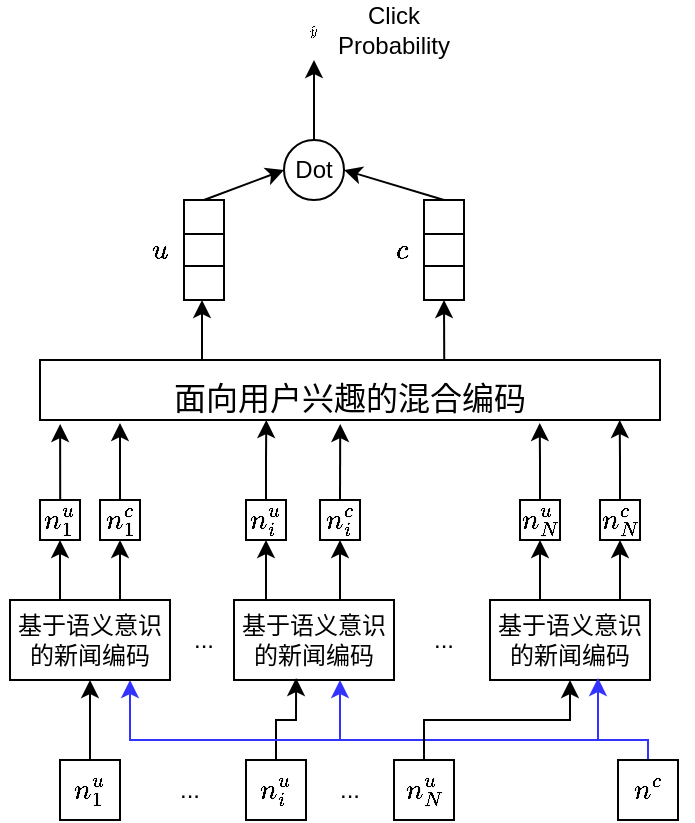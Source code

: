 <mxfile version="16.2.4" type="github">
  <diagram id="g-GTH3m1mprbBZ8mFjRG" name="Page-1">
    <mxGraphModel dx="946" dy="508" grid="1" gridSize="10" guides="1" tooltips="1" connect="1" arrows="1" fold="1" page="1" pageScale="1" pageWidth="827" pageHeight="1169" math="1" shadow="0">
      <root>
        <mxCell id="0" />
        <mxCell id="1" parent="0" />
        <mxCell id="FSb0OSq2DILK62HOMhFQ-8" style="edgeStyle=orthogonalEdgeStyle;rounded=0;orthogonalLoop=1;jettySize=auto;html=1;entryX=0.5;entryY=1;entryDx=0;entryDy=0;" edge="1" parent="1" source="qfDMOs3huDskI0j0CrZW-1" target="FSb0OSq2DILK62HOMhFQ-3">
          <mxGeometry relative="1" as="geometry" />
        </mxCell>
        <mxCell id="qfDMOs3huDskI0j0CrZW-1" value="" style="rounded=0;whiteSpace=wrap;html=1;" parent="1" vertex="1">
          <mxGeometry x="175" y="410" width="30" height="30" as="geometry" />
        </mxCell>
        <mxCell id="FSb0OSq2DILK62HOMhFQ-15" style="edgeStyle=orthogonalEdgeStyle;rounded=0;orthogonalLoop=1;jettySize=auto;html=1;exitX=0.5;exitY=0;exitDx=0;exitDy=0;entryX=0.388;entryY=0.975;entryDx=0;entryDy=0;entryPerimeter=0;" edge="1" parent="1" source="qfDMOs3huDskI0j0CrZW-2" target="FSb0OSq2DILK62HOMhFQ-4">
          <mxGeometry relative="1" as="geometry" />
        </mxCell>
        <mxCell id="qfDMOs3huDskI0j0CrZW-2" value="" style="rounded=0;whiteSpace=wrap;html=1;" parent="1" vertex="1">
          <mxGeometry x="268" y="410" width="30" height="30" as="geometry" />
        </mxCell>
        <mxCell id="FSb0OSq2DILK62HOMhFQ-43" style="edgeStyle=orthogonalEdgeStyle;rounded=0;orthogonalLoop=1;jettySize=auto;html=1;strokeColor=#000000;entryX=0.026;entryY=1.05;entryDx=0;entryDy=0;entryPerimeter=0;" edge="1" parent="1">
          <mxGeometry relative="1" as="geometry">
            <mxPoint x="177" y="280" as="sourcePoint" />
            <mxPoint x="175.06" y="242" as="targetPoint" />
          </mxGeometry>
        </mxCell>
        <mxCell id="qfDMOs3huDskI0j0CrZW-3" value="$$n^u_1$$" style="rounded=0;whiteSpace=wrap;html=1;" parent="1" vertex="1">
          <mxGeometry x="165" y="280" width="20" height="20" as="geometry" />
        </mxCell>
        <mxCell id="qfDMOs3huDskI0j0CrZW-7" value="..." style="text;html=1;strokeColor=none;fillColor=none;align=center;verticalAlign=middle;whiteSpace=wrap;rounded=0;" parent="1" vertex="1">
          <mxGeometry x="232" y="340" width="30" height="20" as="geometry" />
        </mxCell>
        <mxCell id="FSb0OSq2DILK62HOMhFQ-17" style="edgeStyle=orthogonalEdgeStyle;rounded=0;orthogonalLoop=1;jettySize=auto;html=1;entryX=0.75;entryY=1;entryDx=0;entryDy=0;strokeColor=#3333FF;" edge="1" parent="1" source="FSb0OSq2DILK62HOMhFQ-1" target="FSb0OSq2DILK62HOMhFQ-3">
          <mxGeometry relative="1" as="geometry">
            <Array as="points">
              <mxPoint x="469" y="400" />
              <mxPoint x="210" y="400" />
            </Array>
          </mxGeometry>
        </mxCell>
        <mxCell id="FSb0OSq2DILK62HOMhFQ-1" value="" style="rounded=0;whiteSpace=wrap;html=1;" vertex="1" parent="1">
          <mxGeometry x="454" y="410" width="30" height="30" as="geometry" />
        </mxCell>
        <mxCell id="FSb0OSq2DILK62HOMhFQ-35" style="edgeStyle=orthogonalEdgeStyle;rounded=0;orthogonalLoop=1;jettySize=auto;html=1;entryX=0.5;entryY=1;entryDx=0;entryDy=0;strokeColor=#000000;" edge="1" parent="1" source="FSb0OSq2DILK62HOMhFQ-3" target="qfDMOs3huDskI0j0CrZW-3">
          <mxGeometry relative="1" as="geometry">
            <Array as="points">
              <mxPoint x="175" y="320" />
              <mxPoint x="175" y="320" />
            </Array>
          </mxGeometry>
        </mxCell>
        <mxCell id="FSb0OSq2DILK62HOMhFQ-36" style="edgeStyle=orthogonalEdgeStyle;rounded=0;orthogonalLoop=1;jettySize=auto;html=1;exitX=0.5;exitY=0;exitDx=0;exitDy=0;entryX=0.5;entryY=1;entryDx=0;entryDy=0;strokeColor=#000000;" edge="1" parent="1" source="FSb0OSq2DILK62HOMhFQ-3" target="FSb0OSq2DILK62HOMhFQ-28">
          <mxGeometry relative="1" as="geometry" />
        </mxCell>
        <mxCell id="FSb0OSq2DILK62HOMhFQ-3" value="基于语义意识的新闻编码" style="text;html=1;strokeColor=default;fillColor=none;align=center;verticalAlign=middle;whiteSpace=wrap;rounded=0;" vertex="1" parent="1">
          <mxGeometry x="150" y="330" width="80" height="40" as="geometry" />
        </mxCell>
        <mxCell id="FSb0OSq2DILK62HOMhFQ-37" style="edgeStyle=orthogonalEdgeStyle;rounded=0;orthogonalLoop=1;jettySize=auto;html=1;entryX=0.5;entryY=1;entryDx=0;entryDy=0;strokeColor=#000000;" edge="1" parent="1" source="FSb0OSq2DILK62HOMhFQ-4" target="FSb0OSq2DILK62HOMhFQ-29">
          <mxGeometry relative="1" as="geometry">
            <Array as="points">
              <mxPoint x="278" y="320" />
              <mxPoint x="278" y="320" />
            </Array>
          </mxGeometry>
        </mxCell>
        <mxCell id="FSb0OSq2DILK62HOMhFQ-38" style="edgeStyle=orthogonalEdgeStyle;rounded=0;orthogonalLoop=1;jettySize=auto;html=1;entryX=0.5;entryY=1;entryDx=0;entryDy=0;strokeColor=#000000;" edge="1" parent="1" source="FSb0OSq2DILK62HOMhFQ-4" target="FSb0OSq2DILK62HOMhFQ-30">
          <mxGeometry relative="1" as="geometry">
            <Array as="points">
              <mxPoint x="315" y="320" />
              <mxPoint x="315" y="320" />
            </Array>
          </mxGeometry>
        </mxCell>
        <mxCell id="FSb0OSq2DILK62HOMhFQ-4" value="基于语义意识的新闻编码" style="text;html=1;strokeColor=default;fillColor=none;align=center;verticalAlign=middle;whiteSpace=wrap;rounded=0;" vertex="1" parent="1">
          <mxGeometry x="262" y="330" width="80" height="40" as="geometry" />
        </mxCell>
        <mxCell id="FSb0OSq2DILK62HOMhFQ-39" style="edgeStyle=orthogonalEdgeStyle;rounded=0;orthogonalLoop=1;jettySize=auto;html=1;exitX=0.25;exitY=0;exitDx=0;exitDy=0;entryX=0.5;entryY=1;entryDx=0;entryDy=0;strokeColor=#000000;" edge="1" parent="1" source="FSb0OSq2DILK62HOMhFQ-5" target="FSb0OSq2DILK62HOMhFQ-31">
          <mxGeometry relative="1" as="geometry" />
        </mxCell>
        <mxCell id="FSb0OSq2DILK62HOMhFQ-40" style="edgeStyle=orthogonalEdgeStyle;rounded=0;orthogonalLoop=1;jettySize=auto;html=1;exitX=0.75;exitY=0;exitDx=0;exitDy=0;entryX=0.5;entryY=1;entryDx=0;entryDy=0;strokeColor=#000000;" edge="1" parent="1" source="FSb0OSq2DILK62HOMhFQ-5" target="FSb0OSq2DILK62HOMhFQ-32">
          <mxGeometry relative="1" as="geometry" />
        </mxCell>
        <mxCell id="FSb0OSq2DILK62HOMhFQ-5" value="基于语义意识的新闻编码" style="text;html=1;strokeColor=default;fillColor=none;align=center;verticalAlign=middle;whiteSpace=wrap;rounded=0;" vertex="1" parent="1">
          <mxGeometry x="390" y="330" width="80" height="40" as="geometry" />
        </mxCell>
        <mxCell id="FSb0OSq2DILK62HOMhFQ-16" style="edgeStyle=orthogonalEdgeStyle;rounded=0;orthogonalLoop=1;jettySize=auto;html=1;entryX=0.5;entryY=1;entryDx=0;entryDy=0;" edge="1" parent="1" source="FSb0OSq2DILK62HOMhFQ-6" target="FSb0OSq2DILK62HOMhFQ-5">
          <mxGeometry relative="1" as="geometry">
            <Array as="points">
              <mxPoint x="357" y="390" />
              <mxPoint x="430" y="390" />
            </Array>
          </mxGeometry>
        </mxCell>
        <mxCell id="FSb0OSq2DILK62HOMhFQ-6" value="" style="rounded=0;whiteSpace=wrap;html=1;" vertex="1" parent="1">
          <mxGeometry x="342" y="410" width="30" height="30" as="geometry" />
        </mxCell>
        <mxCell id="FSb0OSq2DILK62HOMhFQ-13" value="..." style="text;html=1;strokeColor=none;fillColor=none;align=center;verticalAlign=middle;whiteSpace=wrap;rounded=0;" vertex="1" parent="1">
          <mxGeometry x="352" y="340" width="30" height="20" as="geometry" />
        </mxCell>
        <mxCell id="FSb0OSq2DILK62HOMhFQ-18" value="" style="endArrow=classic;html=1;rounded=0;strokeColor=#3333FF;" edge="1" parent="1">
          <mxGeometry width="50" height="50" relative="1" as="geometry">
            <mxPoint x="315" y="400" as="sourcePoint" />
            <mxPoint x="315" y="370" as="targetPoint" />
          </mxGeometry>
        </mxCell>
        <mxCell id="FSb0OSq2DILK62HOMhFQ-19" value="" style="endArrow=classic;html=1;rounded=0;strokeColor=#3333FF;entryX=0.675;entryY=0.975;entryDx=0;entryDy=0;entryPerimeter=0;" edge="1" parent="1" target="FSb0OSq2DILK62HOMhFQ-5">
          <mxGeometry width="50" height="50" relative="1" as="geometry">
            <mxPoint x="444" y="400" as="sourcePoint" />
            <mxPoint x="325" y="380" as="targetPoint" />
          </mxGeometry>
        </mxCell>
        <mxCell id="FSb0OSq2DILK62HOMhFQ-21" value="..." style="text;html=1;strokeColor=none;fillColor=none;align=center;verticalAlign=middle;whiteSpace=wrap;rounded=0;" vertex="1" parent="1">
          <mxGeometry x="225" y="415" width="30" height="20" as="geometry" />
        </mxCell>
        <mxCell id="FSb0OSq2DILK62HOMhFQ-22" value="..." style="text;html=1;strokeColor=none;fillColor=none;align=center;verticalAlign=middle;whiteSpace=wrap;rounded=0;" vertex="1" parent="1">
          <mxGeometry x="305" y="415" width="30" height="20" as="geometry" />
        </mxCell>
        <mxCell id="FSb0OSq2DILK62HOMhFQ-23" value="$$n^u_1$$" style="text;html=1;strokeColor=none;fillColor=none;align=center;verticalAlign=middle;whiteSpace=wrap;rounded=0;" vertex="1" parent="1">
          <mxGeometry x="175" y="412.5" width="30" height="25" as="geometry" />
        </mxCell>
        <mxCell id="FSb0OSq2DILK62HOMhFQ-24" value="$$n^u_i$$" style="text;html=1;strokeColor=none;fillColor=none;align=center;verticalAlign=middle;whiteSpace=wrap;rounded=0;" vertex="1" parent="1">
          <mxGeometry x="268" y="410" width="30" height="30" as="geometry" />
        </mxCell>
        <mxCell id="FSb0OSq2DILK62HOMhFQ-25" value="$$n^u_N$$" style="text;html=1;strokeColor=none;fillColor=none;align=center;verticalAlign=middle;whiteSpace=wrap;rounded=0;" vertex="1" parent="1">
          <mxGeometry x="342" y="410" width="30" height="30" as="geometry" />
        </mxCell>
        <mxCell id="FSb0OSq2DILK62HOMhFQ-26" value="$$n^c$$" style="text;html=1;strokeColor=none;fillColor=none;align=center;verticalAlign=middle;whiteSpace=wrap;rounded=0;" vertex="1" parent="1">
          <mxGeometry x="454" y="410" width="30" height="30" as="geometry" />
        </mxCell>
        <mxCell id="FSb0OSq2DILK62HOMhFQ-44" style="edgeStyle=orthogonalEdgeStyle;rounded=0;orthogonalLoop=1;jettySize=auto;html=1;entryX=0.129;entryY=1.05;entryDx=0;entryDy=0;entryPerimeter=0;strokeColor=#000000;" edge="1" parent="1" source="FSb0OSq2DILK62HOMhFQ-28" target="FSb0OSq2DILK62HOMhFQ-42">
          <mxGeometry relative="1" as="geometry" />
        </mxCell>
        <mxCell id="FSb0OSq2DILK62HOMhFQ-28" value="$$n^c_1$$" style="rounded=0;whiteSpace=wrap;html=1;" vertex="1" parent="1">
          <mxGeometry x="195" y="280" width="20" height="20" as="geometry" />
        </mxCell>
        <mxCell id="FSb0OSq2DILK62HOMhFQ-46" style="edgeStyle=orthogonalEdgeStyle;rounded=0;orthogonalLoop=1;jettySize=auto;html=1;entryX=0.365;entryY=1;entryDx=0;entryDy=0;entryPerimeter=0;strokeColor=#000000;" edge="1" parent="1" source="FSb0OSq2DILK62HOMhFQ-29" target="FSb0OSq2DILK62HOMhFQ-42">
          <mxGeometry relative="1" as="geometry" />
        </mxCell>
        <mxCell id="FSb0OSq2DILK62HOMhFQ-29" value="$$n^u_i$$" style="rounded=0;whiteSpace=wrap;html=1;" vertex="1" parent="1">
          <mxGeometry x="268" y="280" width="20" height="20" as="geometry" />
        </mxCell>
        <mxCell id="FSb0OSq2DILK62HOMhFQ-47" style="edgeStyle=orthogonalEdgeStyle;rounded=0;orthogonalLoop=1;jettySize=auto;html=1;exitX=0.5;exitY=0;exitDx=0;exitDy=0;entryX=0.481;entryY=1.05;entryDx=0;entryDy=0;strokeColor=#000000;entryPerimeter=0;" edge="1" parent="1" source="FSb0OSq2DILK62HOMhFQ-30">
          <mxGeometry relative="1" as="geometry">
            <mxPoint x="316" y="280" as="sourcePoint" />
            <mxPoint x="315.11" y="242" as="targetPoint" />
          </mxGeometry>
        </mxCell>
        <mxCell id="FSb0OSq2DILK62HOMhFQ-30" value="$$n^c_i$$" style="rounded=0;whiteSpace=wrap;html=1;" vertex="1" parent="1">
          <mxGeometry x="305" y="280" width="20" height="20" as="geometry" />
        </mxCell>
        <mxCell id="FSb0OSq2DILK62HOMhFQ-48" style="edgeStyle=orthogonalEdgeStyle;rounded=0;orthogonalLoop=1;jettySize=auto;html=1;entryX=0.806;entryY=1.05;entryDx=0;entryDy=0;entryPerimeter=0;strokeColor=#000000;" edge="1" parent="1" source="FSb0OSq2DILK62HOMhFQ-31" target="FSb0OSq2DILK62HOMhFQ-42">
          <mxGeometry relative="1" as="geometry" />
        </mxCell>
        <mxCell id="FSb0OSq2DILK62HOMhFQ-31" value="$$n^u_N$$" style="rounded=0;whiteSpace=wrap;html=1;" vertex="1" parent="1">
          <mxGeometry x="405" y="280" width="20" height="20" as="geometry" />
        </mxCell>
        <mxCell id="FSb0OSq2DILK62HOMhFQ-50" style="edgeStyle=orthogonalEdgeStyle;rounded=0;orthogonalLoop=1;jettySize=auto;html=1;exitX=0.5;exitY=0;exitDx=0;exitDy=0;entryX=0.935;entryY=1;entryDx=0;entryDy=0;entryPerimeter=0;strokeColor=#000000;" edge="1" parent="1" source="FSb0OSq2DILK62HOMhFQ-32" target="FSb0OSq2DILK62HOMhFQ-42">
          <mxGeometry relative="1" as="geometry" />
        </mxCell>
        <mxCell id="FSb0OSq2DILK62HOMhFQ-32" value="$$n^c_N$$" style="rounded=0;whiteSpace=wrap;html=1;" vertex="1" parent="1">
          <mxGeometry x="445" y="280" width="20" height="20" as="geometry" />
        </mxCell>
        <mxCell id="FSb0OSq2DILK62HOMhFQ-71" style="edgeStyle=orthogonalEdgeStyle;rounded=0;orthogonalLoop=1;jettySize=auto;html=1;exitX=0.25;exitY=0;exitDx=0;exitDy=0;entryX=0.25;entryY=1;entryDx=0;entryDy=0;strokeColor=#000000;" edge="1" parent="1" source="FSb0OSq2DILK62HOMhFQ-42">
          <mxGeometry relative="1" as="geometry">
            <mxPoint x="246.5" y="210" as="sourcePoint" />
            <mxPoint x="246" y="180" as="targetPoint" />
          </mxGeometry>
        </mxCell>
        <mxCell id="FSb0OSq2DILK62HOMhFQ-72" style="edgeStyle=orthogonalEdgeStyle;rounded=0;orthogonalLoop=1;jettySize=auto;html=1;exitX=0.652;exitY=0;exitDx=0;exitDy=0;entryX=0.5;entryY=1;entryDx=0;entryDy=0;entryPerimeter=0;strokeColor=#000000;exitPerimeter=0;" edge="1" parent="1" source="FSb0OSq2DILK62HOMhFQ-42" target="FSb0OSq2DILK62HOMhFQ-68">
          <mxGeometry relative="1" as="geometry" />
        </mxCell>
        <mxCell id="FSb0OSq2DILK62HOMhFQ-42" value="&lt;p class=&quot;MsoNormal&quot; style=&quot;margin: 6pt 0cm 0cm ; text-align: justify ; font-size: 10.5pt ; font-family: &amp;#34;dengxian&amp;#34;&quot;&gt;&lt;span style=&quot;font-size: 12pt&quot;&gt;面向用户兴趣的混合编码&lt;span lang=&quot;EN-US&quot; style=&quot;color: red&quot;&gt;&lt;/span&gt;&lt;/span&gt;&lt;/p&gt;" style="rounded=0;whiteSpace=wrap;html=1;strokeColor=default;fillColor=none;" vertex="1" parent="1">
          <mxGeometry x="165" y="210" width="310" height="30" as="geometry" />
        </mxCell>
        <mxCell id="FSb0OSq2DILK62HOMhFQ-56" value="" style="shape=table;startSize=0;container=1;collapsible=0;childLayout=tableLayout;strokeColor=default;fillColor=none;" vertex="1" parent="1">
          <mxGeometry x="237" y="130" width="20" height="50" as="geometry" />
        </mxCell>
        <mxCell id="FSb0OSq2DILK62HOMhFQ-57" value="" style="shape=tableRow;horizontal=0;startSize=0;swimlaneHead=0;swimlaneBody=0;top=0;left=0;bottom=0;right=0;collapsible=0;dropTarget=0;fillColor=none;points=[[0,0.5],[1,0.5]];portConstraint=eastwest;strokeColor=default;" vertex="1" parent="FSb0OSq2DILK62HOMhFQ-56">
          <mxGeometry width="20" height="17" as="geometry" />
        </mxCell>
        <mxCell id="FSb0OSq2DILK62HOMhFQ-58" value="" style="shape=partialRectangle;html=1;whiteSpace=wrap;connectable=0;overflow=hidden;fillColor=none;top=0;left=0;bottom=0;right=0;pointerEvents=1;strokeColor=default;" vertex="1" parent="FSb0OSq2DILK62HOMhFQ-57">
          <mxGeometry width="20" height="17" as="geometry">
            <mxRectangle width="20" height="17" as="alternateBounds" />
          </mxGeometry>
        </mxCell>
        <mxCell id="FSb0OSq2DILK62HOMhFQ-59" value="" style="shape=tableRow;horizontal=0;startSize=0;swimlaneHead=0;swimlaneBody=0;top=0;left=0;bottom=0;right=0;collapsible=0;dropTarget=0;fillColor=none;points=[[0,0.5],[1,0.5]];portConstraint=eastwest;strokeColor=default;" vertex="1" parent="FSb0OSq2DILK62HOMhFQ-56">
          <mxGeometry y="17" width="20" height="16" as="geometry" />
        </mxCell>
        <mxCell id="FSb0OSq2DILK62HOMhFQ-60" value="" style="shape=partialRectangle;html=1;whiteSpace=wrap;connectable=0;overflow=hidden;fillColor=none;top=0;left=0;bottom=0;right=0;pointerEvents=1;strokeColor=default;" vertex="1" parent="FSb0OSq2DILK62HOMhFQ-59">
          <mxGeometry width="20" height="16" as="geometry">
            <mxRectangle width="20" height="16" as="alternateBounds" />
          </mxGeometry>
        </mxCell>
        <mxCell id="FSb0OSq2DILK62HOMhFQ-61" value="" style="shape=tableRow;horizontal=0;startSize=0;swimlaneHead=0;swimlaneBody=0;top=0;left=0;bottom=0;right=0;collapsible=0;dropTarget=0;fillColor=none;points=[[0,0.5],[1,0.5]];portConstraint=eastwest;strokeColor=default;" vertex="1" parent="FSb0OSq2DILK62HOMhFQ-56">
          <mxGeometry y="33" width="20" height="17" as="geometry" />
        </mxCell>
        <mxCell id="FSb0OSq2DILK62HOMhFQ-62" value="" style="shape=partialRectangle;html=1;whiteSpace=wrap;connectable=0;overflow=hidden;fillColor=none;top=0;left=0;bottom=0;right=0;pointerEvents=1;strokeColor=default;" vertex="1" parent="FSb0OSq2DILK62HOMhFQ-61">
          <mxGeometry width="20" height="17" as="geometry">
            <mxRectangle width="20" height="17" as="alternateBounds" />
          </mxGeometry>
        </mxCell>
        <mxCell id="FSb0OSq2DILK62HOMhFQ-63" value="" style="shape=table;startSize=0;container=1;collapsible=0;childLayout=tableLayout;strokeColor=default;fillColor=none;" vertex="1" parent="1">
          <mxGeometry x="357" y="130" width="20" height="50" as="geometry" />
        </mxCell>
        <mxCell id="FSb0OSq2DILK62HOMhFQ-64" value="" style="shape=tableRow;horizontal=0;startSize=0;swimlaneHead=0;swimlaneBody=0;top=0;left=0;bottom=0;right=0;collapsible=0;dropTarget=0;fillColor=none;points=[[0,0.5],[1,0.5]];portConstraint=eastwest;strokeColor=default;" vertex="1" parent="FSb0OSq2DILK62HOMhFQ-63">
          <mxGeometry width="20" height="17" as="geometry" />
        </mxCell>
        <mxCell id="FSb0OSq2DILK62HOMhFQ-65" value="" style="shape=partialRectangle;html=1;whiteSpace=wrap;connectable=0;overflow=hidden;fillColor=none;top=0;left=0;bottom=0;right=0;pointerEvents=1;strokeColor=default;" vertex="1" parent="FSb0OSq2DILK62HOMhFQ-64">
          <mxGeometry width="20" height="17" as="geometry">
            <mxRectangle width="20" height="17" as="alternateBounds" />
          </mxGeometry>
        </mxCell>
        <mxCell id="FSb0OSq2DILK62HOMhFQ-66" value="" style="shape=tableRow;horizontal=0;startSize=0;swimlaneHead=0;swimlaneBody=0;top=0;left=0;bottom=0;right=0;collapsible=0;dropTarget=0;fillColor=none;points=[[0,0.5],[1,0.5]];portConstraint=eastwest;strokeColor=default;" vertex="1" parent="FSb0OSq2DILK62HOMhFQ-63">
          <mxGeometry y="17" width="20" height="16" as="geometry" />
        </mxCell>
        <mxCell id="FSb0OSq2DILK62HOMhFQ-67" value="" style="shape=partialRectangle;html=1;whiteSpace=wrap;connectable=0;overflow=hidden;fillColor=none;top=0;left=0;bottom=0;right=0;pointerEvents=1;strokeColor=default;" vertex="1" parent="FSb0OSq2DILK62HOMhFQ-66">
          <mxGeometry width="20" height="16" as="geometry">
            <mxRectangle width="20" height="16" as="alternateBounds" />
          </mxGeometry>
        </mxCell>
        <mxCell id="FSb0OSq2DILK62HOMhFQ-68" value="" style="shape=tableRow;horizontal=0;startSize=0;swimlaneHead=0;swimlaneBody=0;top=0;left=0;bottom=0;right=0;collapsible=0;dropTarget=0;fillColor=none;points=[[0,0.5],[1,0.5]];portConstraint=eastwest;strokeColor=default;" vertex="1" parent="FSb0OSq2DILK62HOMhFQ-63">
          <mxGeometry y="33" width="20" height="17" as="geometry" />
        </mxCell>
        <mxCell id="FSb0OSq2DILK62HOMhFQ-69" value="" style="shape=partialRectangle;html=1;whiteSpace=wrap;connectable=0;overflow=hidden;fillColor=none;top=0;left=0;bottom=0;right=0;pointerEvents=1;strokeColor=default;" vertex="1" parent="FSb0OSq2DILK62HOMhFQ-68">
          <mxGeometry width="20" height="17" as="geometry">
            <mxRectangle width="20" height="17" as="alternateBounds" />
          </mxGeometry>
        </mxCell>
        <mxCell id="FSb0OSq2DILK62HOMhFQ-73" value="$$u$$" style="text;html=1;strokeColor=none;fillColor=none;align=center;verticalAlign=middle;whiteSpace=wrap;rounded=0;" vertex="1" parent="1">
          <mxGeometry x="195" y="140" width="60" height="30" as="geometry" />
        </mxCell>
        <mxCell id="FSb0OSq2DILK62HOMhFQ-74" value="$$c$$" style="text;html=1;strokeColor=none;fillColor=none;align=center;verticalAlign=middle;whiteSpace=wrap;rounded=0;" vertex="1" parent="1">
          <mxGeometry x="316" y="140" width="60" height="30" as="geometry" />
        </mxCell>
        <mxCell id="FSb0OSq2DILK62HOMhFQ-78" style="edgeStyle=none;rounded=0;orthogonalLoop=1;jettySize=auto;html=1;exitX=0.5;exitY=0;exitDx=0;exitDy=0;strokeColor=#000000;" edge="1" parent="1" source="FSb0OSq2DILK62HOMhFQ-75">
          <mxGeometry relative="1" as="geometry">
            <mxPoint x="302" y="60" as="targetPoint" />
          </mxGeometry>
        </mxCell>
        <mxCell id="FSb0OSq2DILK62HOMhFQ-75" value="Dot" style="ellipse;whiteSpace=wrap;html=1;aspect=fixed;strokeColor=default;fillColor=none;" vertex="1" parent="1">
          <mxGeometry x="287" y="100" width="30" height="30" as="geometry" />
        </mxCell>
        <mxCell id="FSb0OSq2DILK62HOMhFQ-76" style="rounded=0;orthogonalLoop=1;jettySize=auto;html=1;entryX=0;entryY=0.5;entryDx=0;entryDy=0;strokeColor=#000000;" edge="1" parent="1" target="FSb0OSq2DILK62HOMhFQ-75">
          <mxGeometry relative="1" as="geometry">
            <mxPoint x="247" y="130" as="sourcePoint" />
          </mxGeometry>
        </mxCell>
        <mxCell id="FSb0OSq2DILK62HOMhFQ-77" style="edgeStyle=none;rounded=0;orthogonalLoop=1;jettySize=auto;html=1;entryX=1;entryY=0.5;entryDx=0;entryDy=0;strokeColor=#000000;" edge="1" parent="1" target="FSb0OSq2DILK62HOMhFQ-75">
          <mxGeometry relative="1" as="geometry">
            <mxPoint x="367" y="130" as="sourcePoint" />
          </mxGeometry>
        </mxCell>
        <mxCell id="FSb0OSq2DILK62HOMhFQ-80" value="&lt;b style=&quot;line-height: 60%; font-size: 6px;&quot;&gt;$$\hat{y}$$&lt;/b&gt;" style="text;html=1;align=left;verticalAlign=middle;resizable=0;points=[];autosize=1;fontSize=6;" vertex="1" parent="1">
          <mxGeometry x="298.0" y="40.0" width="80" height="10" as="geometry" />
        </mxCell>
        <mxCell id="FSb0OSq2DILK62HOMhFQ-81" value="Click Probability" style="text;html=1;strokeColor=none;fillColor=none;align=center;verticalAlign=middle;whiteSpace=wrap;rounded=0;" vertex="1" parent="1">
          <mxGeometry x="312" y="30" width="60" height="30" as="geometry" />
        </mxCell>
      </root>
    </mxGraphModel>
  </diagram>
</mxfile>

